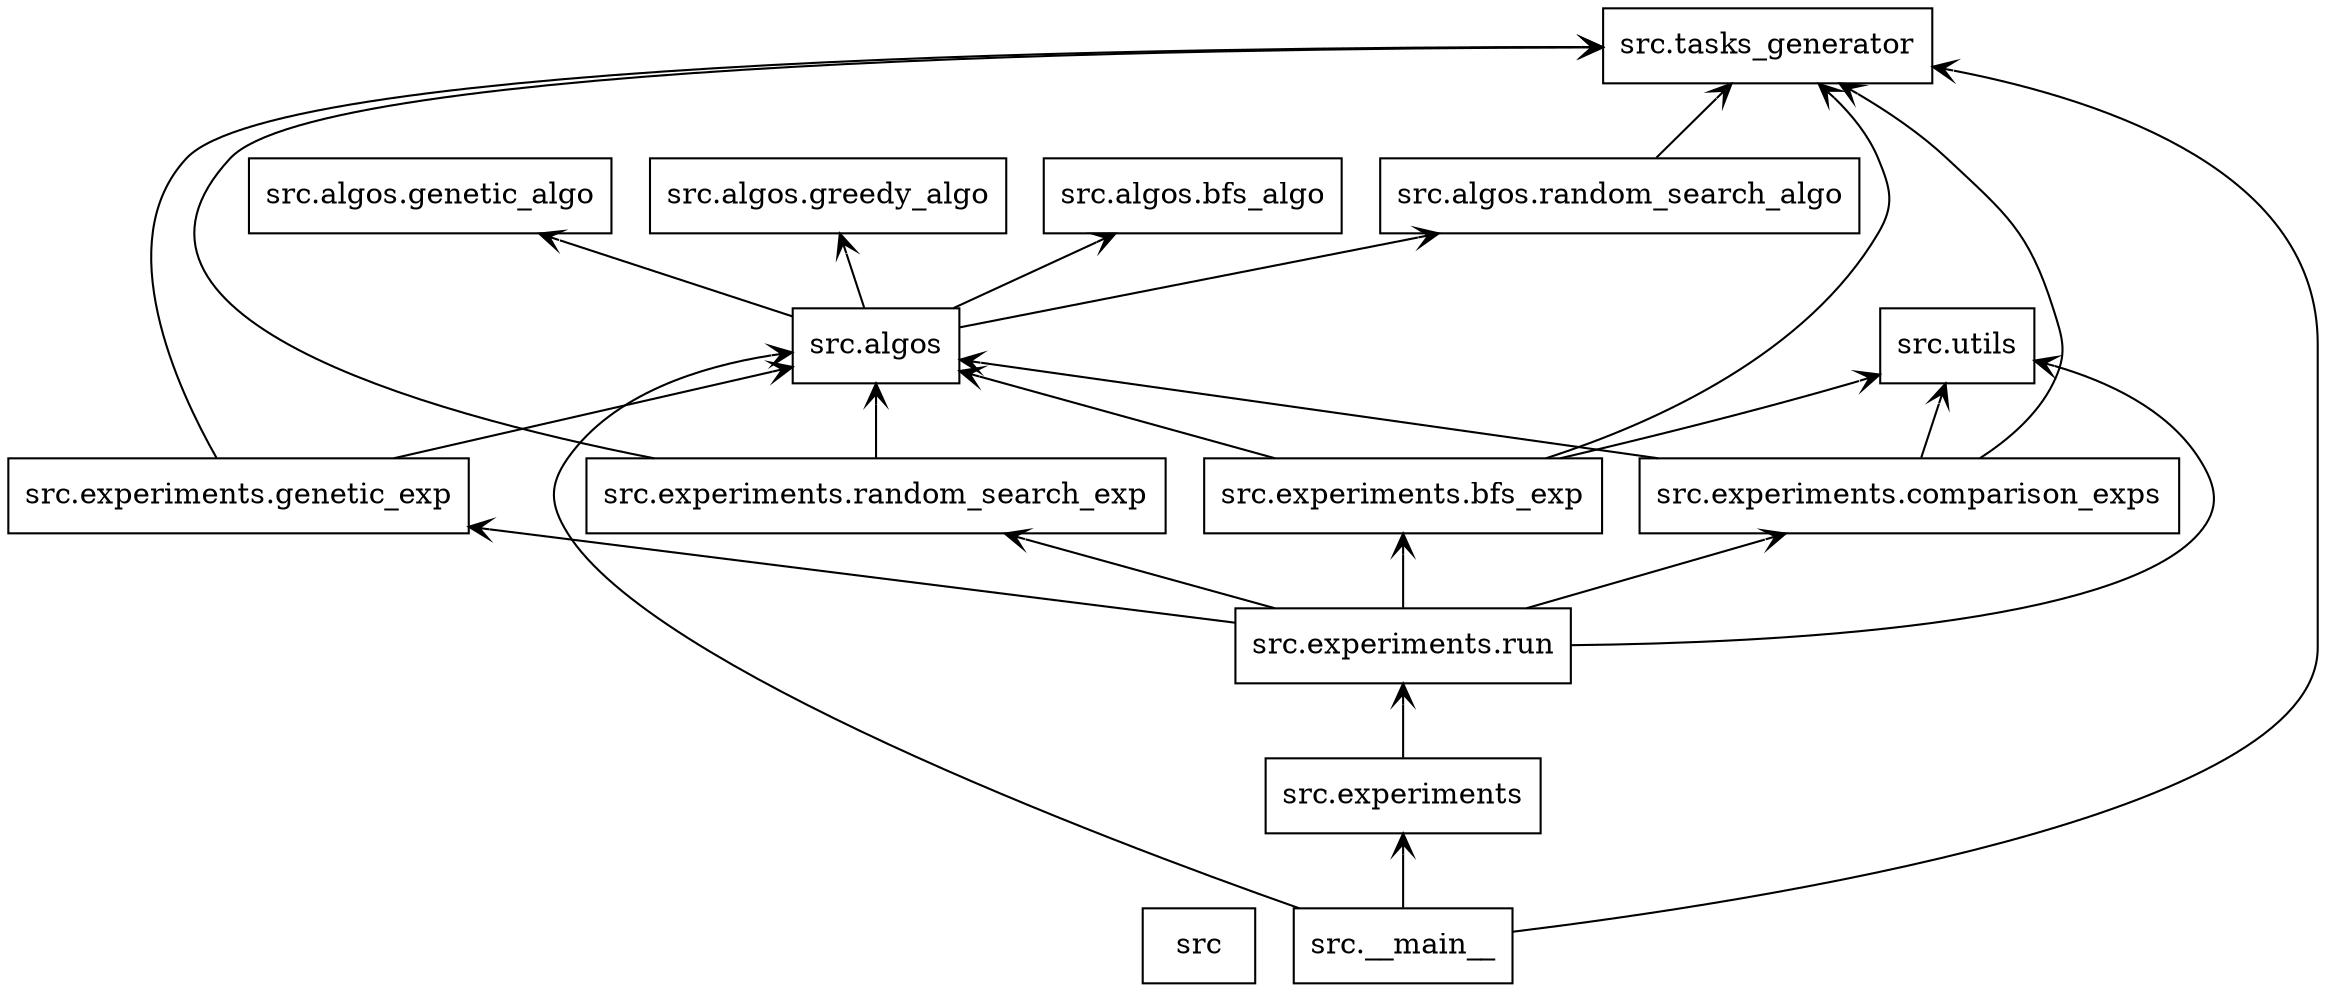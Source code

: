 digraph "packages" {
rankdir=BT
charset="utf-8"
"src" [color="black", label=<src>, shape="box", style="solid"];
"src.__main__" [color="black", label=<src.__main__>, shape="box", style="solid"];
"src.algos" [color="black", label=<src.algos>, shape="box", style="solid"];
"src.algos.bfs_algo" [color="black", label=<src.algos.bfs_algo>, shape="box", style="solid"];
"src.algos.genetic_algo" [color="black", label=<src.algos.genetic_algo>, shape="box", style="solid"];
"src.algos.greedy_algo" [color="black", label=<src.algos.greedy_algo>, shape="box", style="solid"];
"src.algos.random_search_algo" [color="black", label=<src.algos.random_search_algo>, shape="box", style="solid"];
"src.experiments" [color="black", label=<src.experiments>, shape="box", style="solid"];
"src.experiments.bfs_exp" [color="black", label=<src.experiments.bfs_exp>, shape="box", style="solid"];
"src.experiments.comparison_exps" [color="black", label=<src.experiments.comparison_exps>, shape="box", style="solid"];
"src.experiments.genetic_exp" [color="black", label=<src.experiments.genetic_exp>, shape="box", style="solid"];
"src.experiments.random_search_exp" [color="black", label=<src.experiments.random_search_exp>, shape="box", style="solid"];
"src.experiments.run" [color="black", label=<src.experiments.run>, shape="box", style="solid"];
"src.tasks_generator" [color="black", label=<src.tasks_generator>, shape="box", style="solid"];
"src.utils" [color="black", label=<src.utils>, shape="box", style="solid"];
"src.__main__" -> "src.algos" [arrowhead="open", arrowtail="none"];
"src.__main__" -> "src.experiments" [arrowhead="open", arrowtail="none"];
"src.__main__" -> "src.tasks_generator" [arrowhead="open", arrowtail="none"];
"src.algos" -> "src.algos.bfs_algo" [arrowhead="open", arrowtail="none"];
"src.algos" -> "src.algos.genetic_algo" [arrowhead="open", arrowtail="none"];
"src.algos" -> "src.algos.greedy_algo" [arrowhead="open", arrowtail="none"];
"src.algos" -> "src.algos.random_search_algo" [arrowhead="open", arrowtail="none"];
"src.algos.random_search_algo" -> "src.tasks_generator" [arrowhead="open", arrowtail="none"];
"src.experiments" -> "src.experiments.run" [arrowhead="open", arrowtail="none"];
"src.experiments.bfs_exp" -> "src.algos" [arrowhead="open", arrowtail="none"];
"src.experiments.bfs_exp" -> "src.tasks_generator" [arrowhead="open", arrowtail="none"];
"src.experiments.bfs_exp" -> "src.utils" [arrowhead="open", arrowtail="none"];
"src.experiments.comparison_exps" -> "src.algos" [arrowhead="open", arrowtail="none"];
"src.experiments.comparison_exps" -> "src.tasks_generator" [arrowhead="open", arrowtail="none"];
"src.experiments.comparison_exps" -> "src.utils" [arrowhead="open", arrowtail="none"];
"src.experiments.genetic_exp" -> "src.algos" [arrowhead="open", arrowtail="none"];
"src.experiments.genetic_exp" -> "src.tasks_generator" [arrowhead="open", arrowtail="none"];
"src.experiments.random_search_exp" -> "src.algos" [arrowhead="open", arrowtail="none"];
"src.experiments.random_search_exp" -> "src.tasks_generator" [arrowhead="open", arrowtail="none"];
"src.experiments.run" -> "src.experiments.bfs_exp" [arrowhead="open", arrowtail="none"];
"src.experiments.run" -> "src.experiments.comparison_exps" [arrowhead="open", arrowtail="none"];
"src.experiments.run" -> "src.experiments.genetic_exp" [arrowhead="open", arrowtail="none"];
"src.experiments.run" -> "src.experiments.random_search_exp" [arrowhead="open", arrowtail="none"];
"src.experiments.run" -> "src.utils" [arrowhead="open", arrowtail="none"];
}
